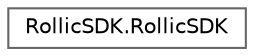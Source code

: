 digraph "Graphical Class Hierarchy"
{
 // LATEX_PDF_SIZE
  bgcolor="transparent";
  edge [fontname=Helvetica,fontsize=10,labelfontname=Helvetica,labelfontsize=10];
  node [fontname=Helvetica,fontsize=10,shape=box,height=0.2,width=0.4];
  rankdir="LR";
  Node0 [id="Node000000",label="RollicSDK.RollicSDK",height=0.2,width=0.4,color="grey40", fillcolor="white", style="filled",URL="$classRollicSDK_1_1RollicSDK.html",tooltip="Main public facade for the Rollic SDK. Provides static methods for tracking events and session info."];
}
